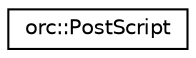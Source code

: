 digraph "Graphical Class Hierarchy"
{
  edge [fontname="Helvetica",fontsize="10",labelfontname="Helvetica",labelfontsize="10"];
  node [fontname="Helvetica",fontsize="10",shape=record];
  rankdir="LR";
  Node0 [label="orc::PostScript",height=0.2,width=0.4,color="black", fillcolor="white", style="filled",URL="$structorc_1_1PostScript.html"];
}
